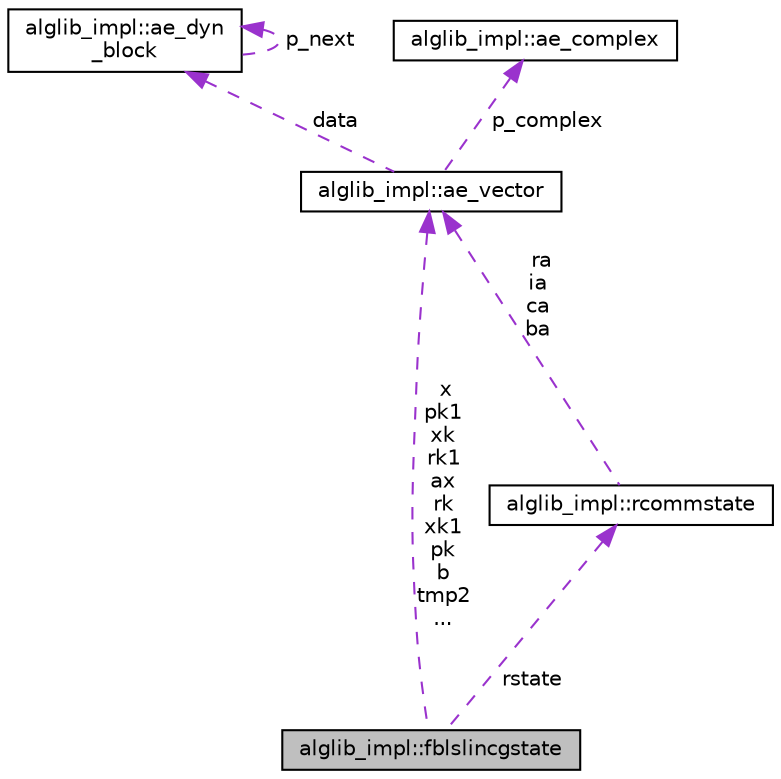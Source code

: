 digraph "alglib_impl::fblslincgstate"
{
  edge [fontname="Helvetica",fontsize="10",labelfontname="Helvetica",labelfontsize="10"];
  node [fontname="Helvetica",fontsize="10",shape=record];
  Node1 [label="alglib_impl::fblslincgstate",height=0.2,width=0.4,color="black", fillcolor="grey75", style="filled", fontcolor="black"];
  Node2 -> Node1 [dir="back",color="darkorchid3",fontsize="10",style="dashed",label=" rstate" ,fontname="Helvetica"];
  Node2 [label="alglib_impl::rcommstate",height=0.2,width=0.4,color="black", fillcolor="white", style="filled",URL="$structalglib__impl_1_1rcommstate.html"];
  Node3 -> Node2 [dir="back",color="darkorchid3",fontsize="10",style="dashed",label=" ra\nia\nca\nba" ,fontname="Helvetica"];
  Node3 [label="alglib_impl::ae_vector",height=0.2,width=0.4,color="black", fillcolor="white", style="filled",URL="$structalglib__impl_1_1ae__vector.html"];
  Node4 -> Node3 [dir="back",color="darkorchid3",fontsize="10",style="dashed",label=" data" ,fontname="Helvetica"];
  Node4 [label="alglib_impl::ae_dyn\l_block",height=0.2,width=0.4,color="black", fillcolor="white", style="filled",URL="$structalglib__impl_1_1ae__dyn__block.html"];
  Node4 -> Node4 [dir="back",color="darkorchid3",fontsize="10",style="dashed",label=" p_next" ,fontname="Helvetica"];
  Node5 -> Node3 [dir="back",color="darkorchid3",fontsize="10",style="dashed",label=" p_complex" ,fontname="Helvetica"];
  Node5 [label="alglib_impl::ae_complex",height=0.2,width=0.4,color="black", fillcolor="white", style="filled",URL="$structalglib__impl_1_1ae__complex.html"];
  Node3 -> Node1 [dir="back",color="darkorchid3",fontsize="10",style="dashed",label=" x\npk1\nxk\nrk1\nax\nrk\nxk1\npk\nb\ntmp2\n..." ,fontname="Helvetica"];
}

